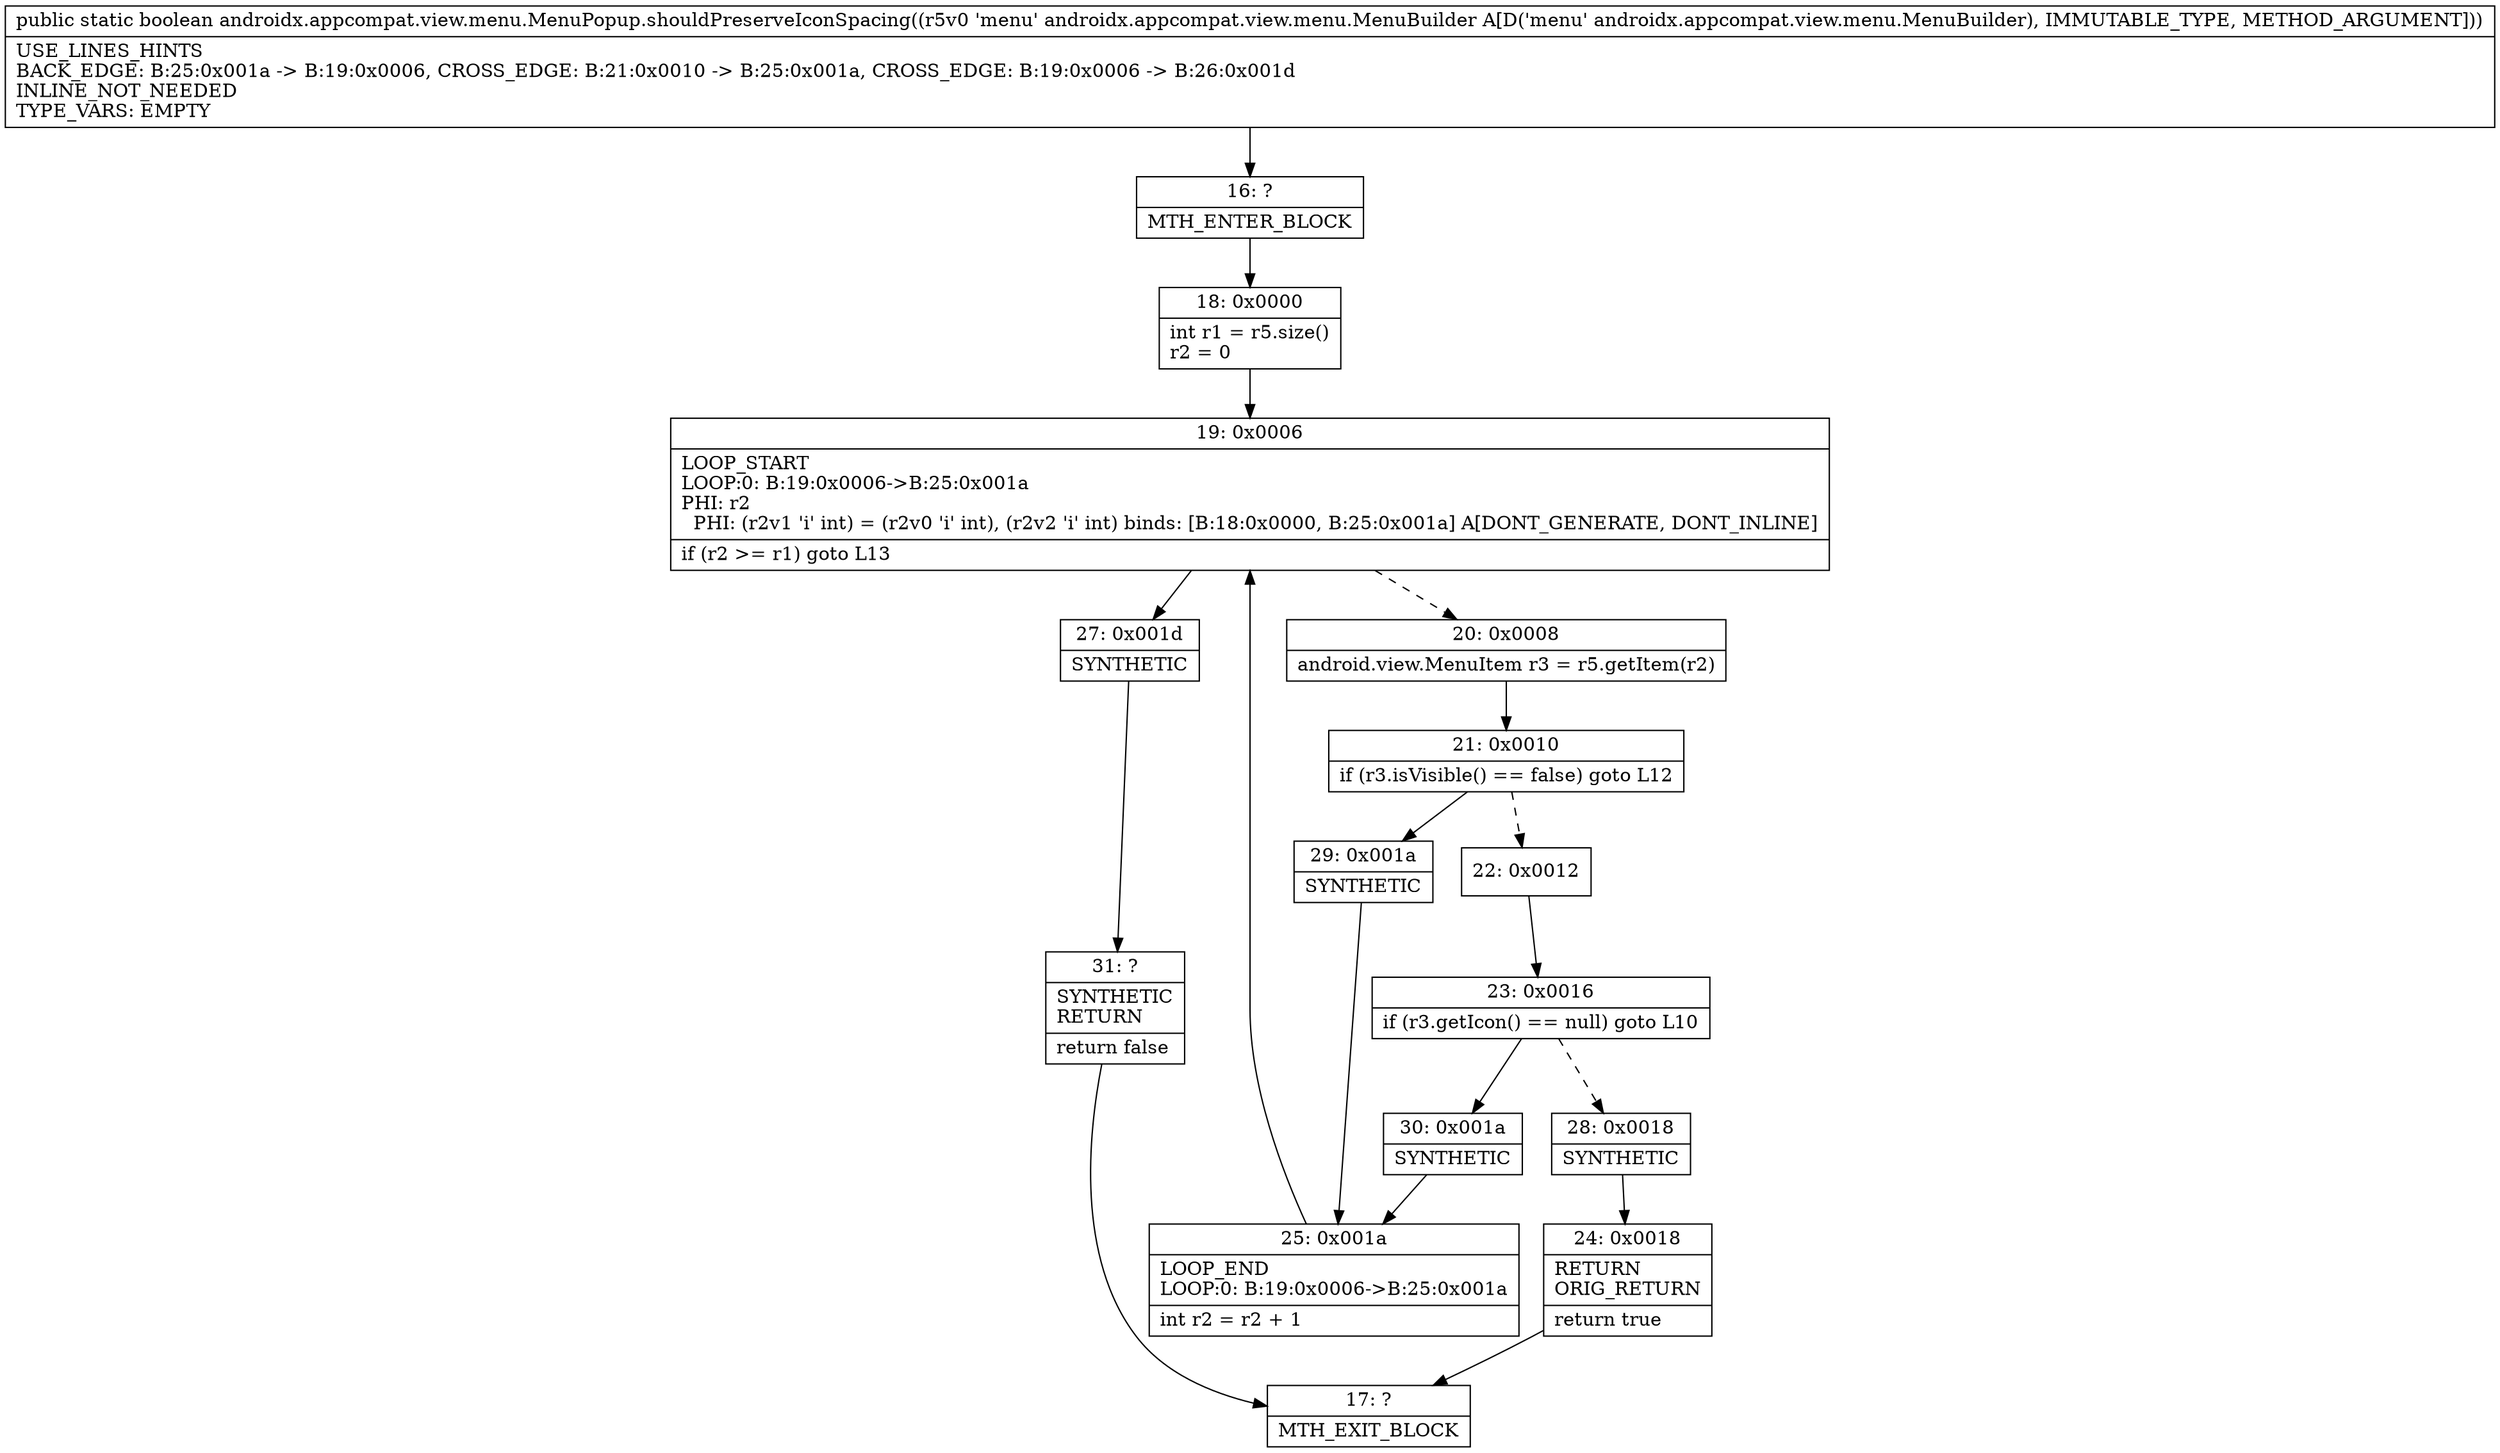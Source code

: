 digraph "CFG forandroidx.appcompat.view.menu.MenuPopup.shouldPreserveIconSpacing(Landroidx\/appcompat\/view\/menu\/MenuBuilder;)Z" {
Node_16 [shape=record,label="{16\:\ ?|MTH_ENTER_BLOCK\l}"];
Node_18 [shape=record,label="{18\:\ 0x0000|int r1 = r5.size()\lr2 = 0\l}"];
Node_19 [shape=record,label="{19\:\ 0x0006|LOOP_START\lLOOP:0: B:19:0x0006\-\>B:25:0x001a\lPHI: r2 \l  PHI: (r2v1 'i' int) = (r2v0 'i' int), (r2v2 'i' int) binds: [B:18:0x0000, B:25:0x001a] A[DONT_GENERATE, DONT_INLINE]\l|if (r2 \>= r1) goto L13\l}"];
Node_20 [shape=record,label="{20\:\ 0x0008|android.view.MenuItem r3 = r5.getItem(r2)\l}"];
Node_21 [shape=record,label="{21\:\ 0x0010|if (r3.isVisible() == false) goto L12\l}"];
Node_22 [shape=record,label="{22\:\ 0x0012}"];
Node_23 [shape=record,label="{23\:\ 0x0016|if (r3.getIcon() == null) goto L10\l}"];
Node_28 [shape=record,label="{28\:\ 0x0018|SYNTHETIC\l}"];
Node_24 [shape=record,label="{24\:\ 0x0018|RETURN\lORIG_RETURN\l|return true\l}"];
Node_17 [shape=record,label="{17\:\ ?|MTH_EXIT_BLOCK\l}"];
Node_30 [shape=record,label="{30\:\ 0x001a|SYNTHETIC\l}"];
Node_25 [shape=record,label="{25\:\ 0x001a|LOOP_END\lLOOP:0: B:19:0x0006\-\>B:25:0x001a\l|int r2 = r2 + 1\l}"];
Node_29 [shape=record,label="{29\:\ 0x001a|SYNTHETIC\l}"];
Node_27 [shape=record,label="{27\:\ 0x001d|SYNTHETIC\l}"];
Node_31 [shape=record,label="{31\:\ ?|SYNTHETIC\lRETURN\l|return false\l}"];
MethodNode[shape=record,label="{public static boolean androidx.appcompat.view.menu.MenuPopup.shouldPreserveIconSpacing((r5v0 'menu' androidx.appcompat.view.menu.MenuBuilder A[D('menu' androidx.appcompat.view.menu.MenuBuilder), IMMUTABLE_TYPE, METHOD_ARGUMENT]))  | USE_LINES_HINTS\lBACK_EDGE: B:25:0x001a \-\> B:19:0x0006, CROSS_EDGE: B:21:0x0010 \-\> B:25:0x001a, CROSS_EDGE: B:19:0x0006 \-\> B:26:0x001d\lINLINE_NOT_NEEDED\lTYPE_VARS: EMPTY\l}"];
MethodNode -> Node_16;Node_16 -> Node_18;
Node_18 -> Node_19;
Node_19 -> Node_20[style=dashed];
Node_19 -> Node_27;
Node_20 -> Node_21;
Node_21 -> Node_22[style=dashed];
Node_21 -> Node_29;
Node_22 -> Node_23;
Node_23 -> Node_28[style=dashed];
Node_23 -> Node_30;
Node_28 -> Node_24;
Node_24 -> Node_17;
Node_30 -> Node_25;
Node_25 -> Node_19;
Node_29 -> Node_25;
Node_27 -> Node_31;
Node_31 -> Node_17;
}

